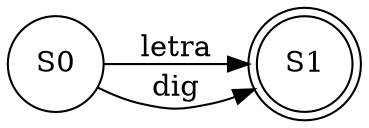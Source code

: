 digraph grafica{
rankdir=LR;
forcelabels= true;
node [shape = circle];
S0 [label = "S0"];
S1 [label = "S1", shape = doublecircle];
S0->S1[label="letra"]
S0->S1[label="dig"]

}
